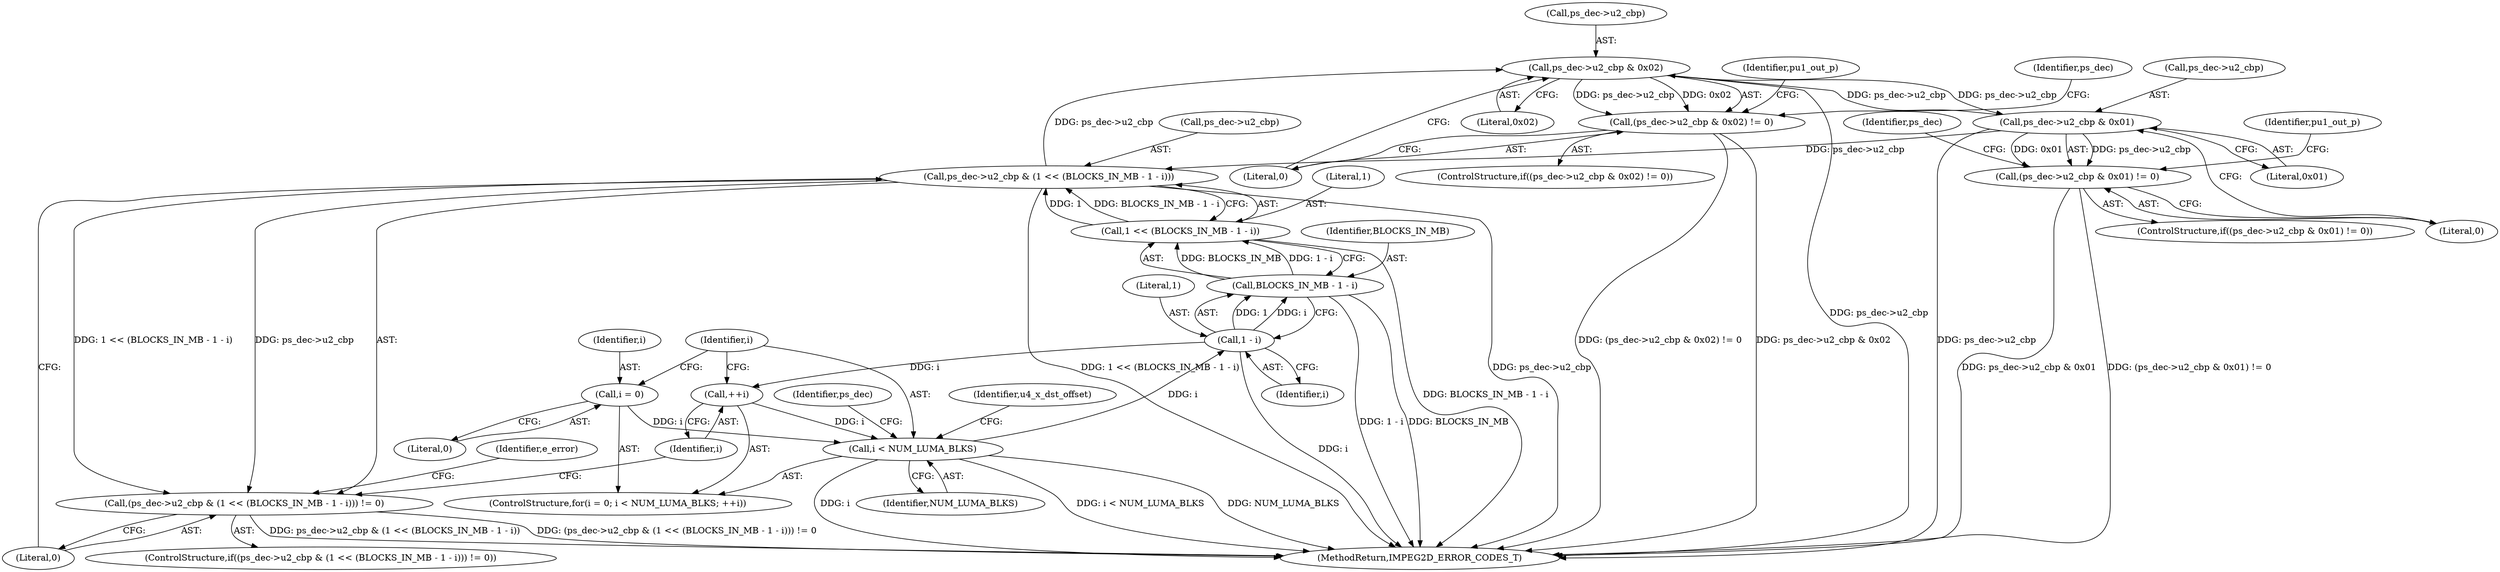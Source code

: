 digraph "0_Android_58a6822d7140137ce957c6d2fc20bae1374186c1@pointer" {
"1000544" [label="(Call,ps_dec->u2_cbp & 0x02)"];
"1000658" [label="(Call,ps_dec->u2_cbp & 0x01)"];
"1000544" [label="(Call,ps_dec->u2_cbp & 0x02)"];
"1000385" [label="(Call,ps_dec->u2_cbp & (1 << (BLOCKS_IN_MB - 1 - i)))"];
"1000389" [label="(Call,1 << (BLOCKS_IN_MB - 1 - i))"];
"1000391" [label="(Call,BLOCKS_IN_MB - 1 - i)"];
"1000393" [label="(Call,1 - i)"];
"1000377" [label="(Call,i < NUM_LUMA_BLKS)"];
"1000374" [label="(Call,i = 0)"];
"1000380" [label="(Call,++i)"];
"1000543" [label="(Call,(ps_dec->u2_cbp & 0x02) != 0)"];
"1000384" [label="(Call,(ps_dec->u2_cbp & (1 << (BLOCKS_IN_MB - 1 - i))) != 0)"];
"1000657" [label="(Call,(ps_dec->u2_cbp & 0x01) != 0)"];
"1000663" [label="(Literal,0)"];
"1000385" [label="(Call,ps_dec->u2_cbp & (1 << (BLOCKS_IN_MB - 1 - i)))"];
"1000386" [label="(Call,ps_dec->u2_cbp)"];
"1000660" [label="(Identifier,ps_dec)"];
"1000389" [label="(Call,1 << (BLOCKS_IN_MB - 1 - i))"];
"1000658" [label="(Call,ps_dec->u2_cbp & 0x01)"];
"1000552" [label="(Identifier,pu1_out_p)"];
"1000381" [label="(Identifier,i)"];
"1000374" [label="(Call,i = 0)"];
"1000545" [label="(Call,ps_dec->u2_cbp)"];
"1000387" [label="(Identifier,ps_dec)"];
"1000537" [label="(Identifier,u4_x_dst_offset)"];
"1000392" [label="(Identifier,BLOCKS_IN_MB)"];
"1000379" [label="(Identifier,NUM_LUMA_BLKS)"];
"1000544" [label="(Call,ps_dec->u2_cbp & 0x02)"];
"1000394" [label="(Literal,1)"];
"1000395" [label="(Identifier,i)"];
"1000662" [label="(Literal,0x01)"];
"1000548" [label="(Literal,0x02)"];
"1000399" [label="(Identifier,e_error)"];
"1000380" [label="(Call,++i)"];
"1000390" [label="(Literal,1)"];
"1000542" [label="(ControlStructure,if((ps_dec->u2_cbp & 0x02) != 0))"];
"1000384" [label="(Call,(ps_dec->u2_cbp & (1 << (BLOCKS_IN_MB - 1 - i))) != 0)"];
"1000378" [label="(Identifier,i)"];
"1000772" [label="(Identifier,ps_dec)"];
"1000373" [label="(ControlStructure,for(i = 0; i < NUM_LUMA_BLKS; ++i))"];
"1000391" [label="(Call,BLOCKS_IN_MB - 1 - i)"];
"1000383" [label="(ControlStructure,if((ps_dec->u2_cbp & (1 << (BLOCKS_IN_MB - 1 - i))) != 0))"];
"1000659" [label="(Call,ps_dec->u2_cbp)"];
"1000549" [label="(Literal,0)"];
"1000376" [label="(Literal,0)"];
"1000375" [label="(Identifier,i)"];
"1000656" [label="(ControlStructure,if((ps_dec->u2_cbp & 0x01) != 0))"];
"1000393" [label="(Call,1 - i)"];
"1000833" [label="(MethodReturn,IMPEG2D_ERROR_CODES_T)"];
"1000377" [label="(Call,i < NUM_LUMA_BLKS)"];
"1000396" [label="(Literal,0)"];
"1000657" [label="(Call,(ps_dec->u2_cbp & 0x01) != 0)"];
"1000666" [label="(Identifier,pu1_out_p)"];
"1000543" [label="(Call,(ps_dec->u2_cbp & 0x02) != 0)"];
"1000544" -> "1000543"  [label="AST: "];
"1000544" -> "1000548"  [label="CFG: "];
"1000545" -> "1000544"  [label="AST: "];
"1000548" -> "1000544"  [label="AST: "];
"1000549" -> "1000544"  [label="CFG: "];
"1000544" -> "1000833"  [label="DDG: ps_dec->u2_cbp"];
"1000544" -> "1000543"  [label="DDG: ps_dec->u2_cbp"];
"1000544" -> "1000543"  [label="DDG: 0x02"];
"1000658" -> "1000544"  [label="DDG: ps_dec->u2_cbp"];
"1000385" -> "1000544"  [label="DDG: ps_dec->u2_cbp"];
"1000544" -> "1000658"  [label="DDG: ps_dec->u2_cbp"];
"1000658" -> "1000657"  [label="AST: "];
"1000658" -> "1000662"  [label="CFG: "];
"1000659" -> "1000658"  [label="AST: "];
"1000662" -> "1000658"  [label="AST: "];
"1000663" -> "1000658"  [label="CFG: "];
"1000658" -> "1000833"  [label="DDG: ps_dec->u2_cbp"];
"1000658" -> "1000385"  [label="DDG: ps_dec->u2_cbp"];
"1000658" -> "1000657"  [label="DDG: ps_dec->u2_cbp"];
"1000658" -> "1000657"  [label="DDG: 0x01"];
"1000385" -> "1000384"  [label="AST: "];
"1000385" -> "1000389"  [label="CFG: "];
"1000386" -> "1000385"  [label="AST: "];
"1000389" -> "1000385"  [label="AST: "];
"1000396" -> "1000385"  [label="CFG: "];
"1000385" -> "1000833"  [label="DDG: 1 << (BLOCKS_IN_MB - 1 - i)"];
"1000385" -> "1000833"  [label="DDG: ps_dec->u2_cbp"];
"1000385" -> "1000384"  [label="DDG: ps_dec->u2_cbp"];
"1000385" -> "1000384"  [label="DDG: 1 << (BLOCKS_IN_MB - 1 - i)"];
"1000389" -> "1000385"  [label="DDG: 1"];
"1000389" -> "1000385"  [label="DDG: BLOCKS_IN_MB - 1 - i"];
"1000389" -> "1000391"  [label="CFG: "];
"1000390" -> "1000389"  [label="AST: "];
"1000391" -> "1000389"  [label="AST: "];
"1000389" -> "1000833"  [label="DDG: BLOCKS_IN_MB - 1 - i"];
"1000391" -> "1000389"  [label="DDG: BLOCKS_IN_MB"];
"1000391" -> "1000389"  [label="DDG: 1 - i"];
"1000391" -> "1000393"  [label="CFG: "];
"1000392" -> "1000391"  [label="AST: "];
"1000393" -> "1000391"  [label="AST: "];
"1000391" -> "1000833"  [label="DDG: BLOCKS_IN_MB"];
"1000391" -> "1000833"  [label="DDG: 1 - i"];
"1000393" -> "1000391"  [label="DDG: 1"];
"1000393" -> "1000391"  [label="DDG: i"];
"1000393" -> "1000395"  [label="CFG: "];
"1000394" -> "1000393"  [label="AST: "];
"1000395" -> "1000393"  [label="AST: "];
"1000393" -> "1000833"  [label="DDG: i"];
"1000393" -> "1000380"  [label="DDG: i"];
"1000377" -> "1000393"  [label="DDG: i"];
"1000377" -> "1000373"  [label="AST: "];
"1000377" -> "1000379"  [label="CFG: "];
"1000378" -> "1000377"  [label="AST: "];
"1000379" -> "1000377"  [label="AST: "];
"1000387" -> "1000377"  [label="CFG: "];
"1000537" -> "1000377"  [label="CFG: "];
"1000377" -> "1000833"  [label="DDG: i < NUM_LUMA_BLKS"];
"1000377" -> "1000833"  [label="DDG: NUM_LUMA_BLKS"];
"1000377" -> "1000833"  [label="DDG: i"];
"1000374" -> "1000377"  [label="DDG: i"];
"1000380" -> "1000377"  [label="DDG: i"];
"1000374" -> "1000373"  [label="AST: "];
"1000374" -> "1000376"  [label="CFG: "];
"1000375" -> "1000374"  [label="AST: "];
"1000376" -> "1000374"  [label="AST: "];
"1000378" -> "1000374"  [label="CFG: "];
"1000380" -> "1000373"  [label="AST: "];
"1000380" -> "1000381"  [label="CFG: "];
"1000381" -> "1000380"  [label="AST: "];
"1000378" -> "1000380"  [label="CFG: "];
"1000543" -> "1000542"  [label="AST: "];
"1000543" -> "1000549"  [label="CFG: "];
"1000549" -> "1000543"  [label="AST: "];
"1000552" -> "1000543"  [label="CFG: "];
"1000660" -> "1000543"  [label="CFG: "];
"1000543" -> "1000833"  [label="DDG: (ps_dec->u2_cbp & 0x02) != 0"];
"1000543" -> "1000833"  [label="DDG: ps_dec->u2_cbp & 0x02"];
"1000384" -> "1000383"  [label="AST: "];
"1000384" -> "1000396"  [label="CFG: "];
"1000396" -> "1000384"  [label="AST: "];
"1000399" -> "1000384"  [label="CFG: "];
"1000381" -> "1000384"  [label="CFG: "];
"1000384" -> "1000833"  [label="DDG: (ps_dec->u2_cbp & (1 << (BLOCKS_IN_MB - 1 - i))) != 0"];
"1000384" -> "1000833"  [label="DDG: ps_dec->u2_cbp & (1 << (BLOCKS_IN_MB - 1 - i))"];
"1000657" -> "1000656"  [label="AST: "];
"1000657" -> "1000663"  [label="CFG: "];
"1000663" -> "1000657"  [label="AST: "];
"1000666" -> "1000657"  [label="CFG: "];
"1000772" -> "1000657"  [label="CFG: "];
"1000657" -> "1000833"  [label="DDG: ps_dec->u2_cbp & 0x01"];
"1000657" -> "1000833"  [label="DDG: (ps_dec->u2_cbp & 0x01) != 0"];
}
